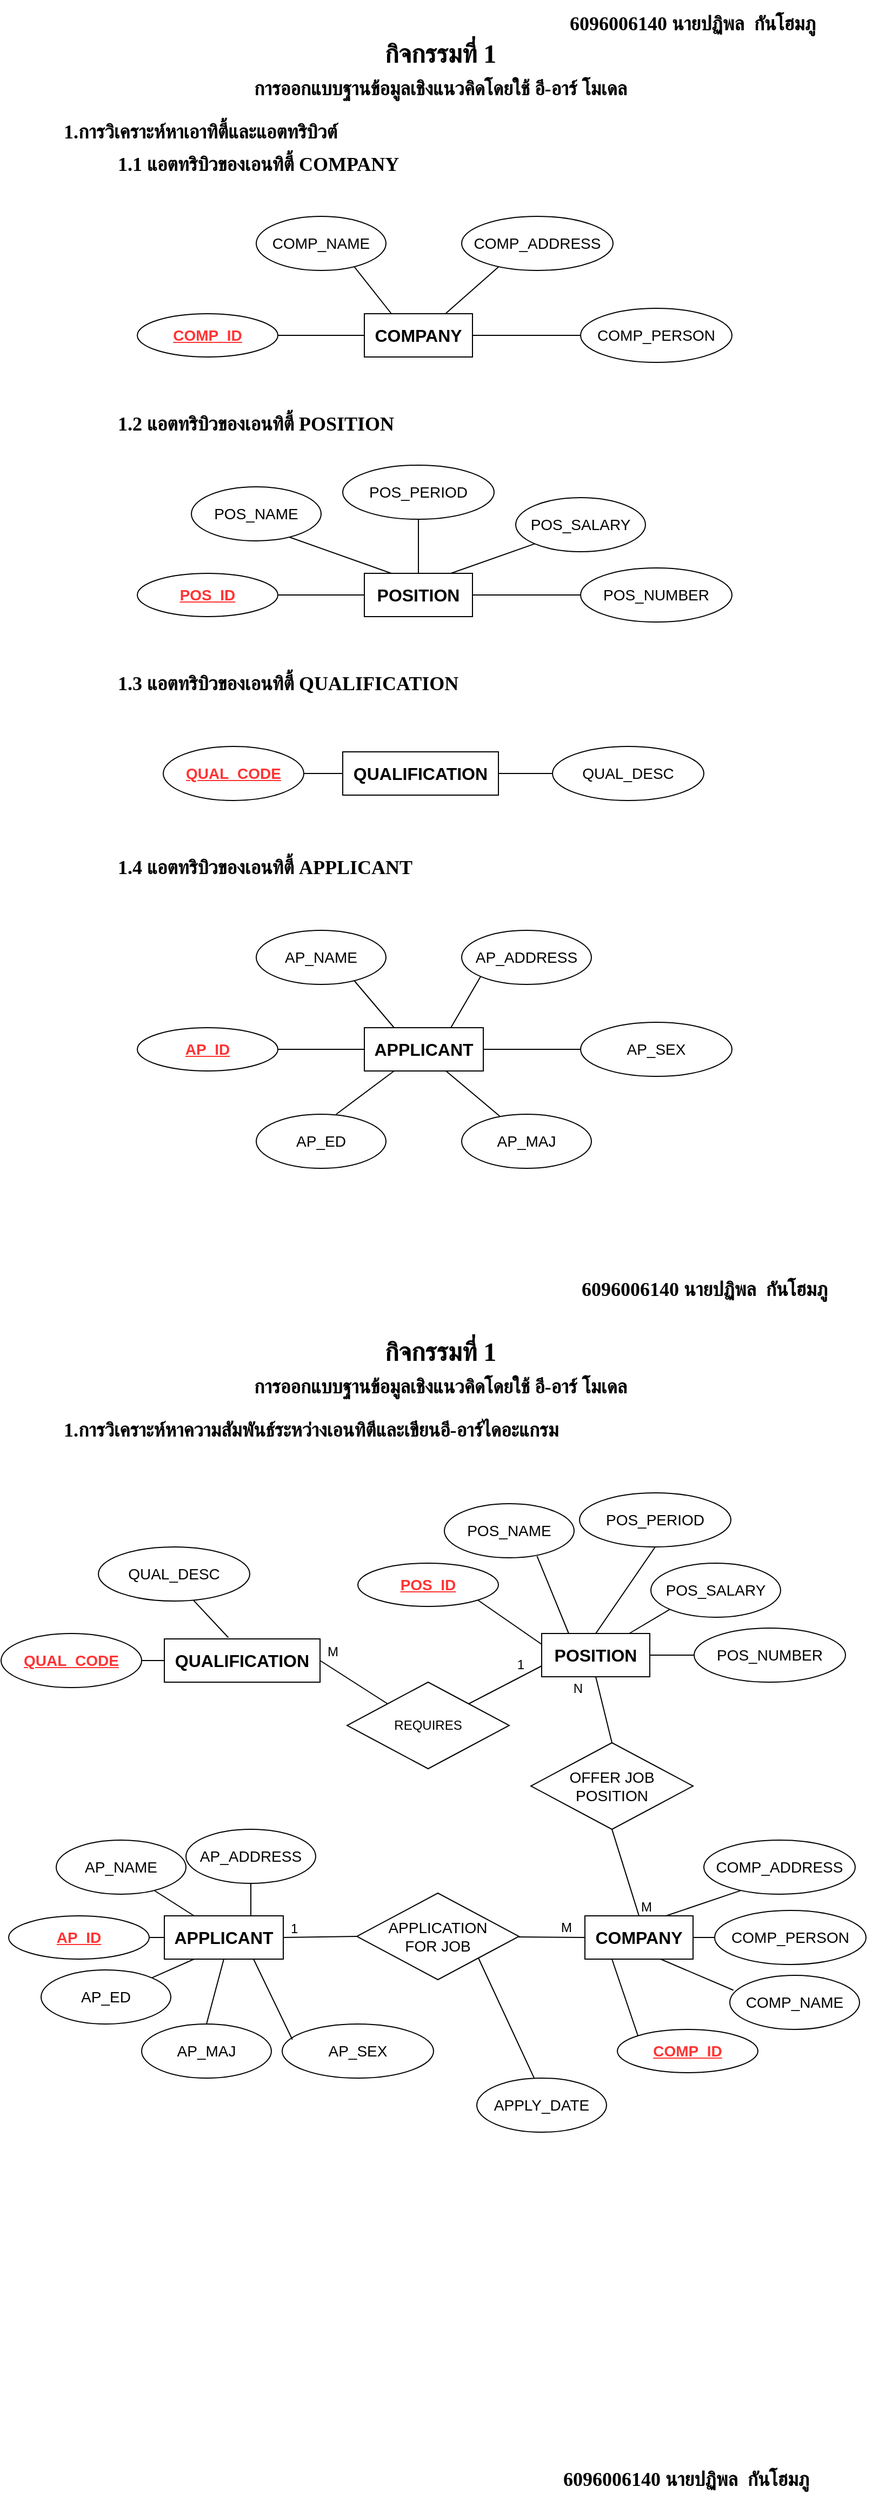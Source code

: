 <mxfile version="24.4.13" type="github" pages="3">
  <diagram id="R2lEEEUBdFMjLlhIrx00" name="กิจกรรมที่1">
    <mxGraphModel dx="1134" dy="703" grid="1" gridSize="10" guides="1" tooltips="1" connect="1" arrows="1" fold="1" page="1" pageScale="1" pageWidth="827" pageHeight="1169" math="0" shadow="0" extFonts="Permanent Marker^https://fonts.googleapis.com/css?family=Permanent+Marker">
      <root>
        <mxCell id="0" />
        <mxCell id="1" parent="0" />
        <mxCell id="6zUVTPtAAnP7IrVcOmZM-84" value="&lt;font data-font-src=&quot;https://fonts.googleapis.com/css?family=Sarabun&quot; face=&quot;Sarabun&quot;&gt;กิจกรรมที่ 1&lt;/font&gt;" style="text;strokeColor=none;fillColor=none;html=1;fontSize=24;fontStyle=1;verticalAlign=middle;align=center;" vertex="1" parent="1">
          <mxGeometry x="370" y="40" width="100" height="40" as="geometry" />
        </mxCell>
        <mxCell id="6zUVTPtAAnP7IrVcOmZM-85" value="&lt;font style=&quot;font-size: 18px;&quot; data-font-src=&quot;https://fonts.googleapis.com/css?family=Sarabun&quot; face=&quot;Sarabun&quot;&gt;การออกแบบฐานข้อมูลเชิงแนวคิดโดยใช้ อี-อาร์ โมเดล&lt;/font&gt;" style="text;strokeColor=none;fillColor=none;html=1;fontSize=24;fontStyle=1;verticalAlign=middle;align=center;" vertex="1" parent="1">
          <mxGeometry x="370" y="70" width="100" height="40" as="geometry" />
        </mxCell>
        <mxCell id="6zUVTPtAAnP7IrVcOmZM-86" value="&lt;font face=&quot;Sarabun&quot;&gt;&lt;span style=&quot;font-size: 18px;&quot;&gt;1.การวิเคราะห์หาเอาทิตี้และแอตทริบิวต์&lt;/span&gt;&lt;/font&gt;" style="text;strokeColor=none;fillColor=none;html=1;fontSize=24;fontStyle=1;verticalAlign=middle;align=left;" vertex="1" parent="1">
          <mxGeometry x="70" y="110" width="420" height="40" as="geometry" />
        </mxCell>
        <mxCell id="6zUVTPtAAnP7IrVcOmZM-88" value="&lt;font face=&quot;Sarabun&quot;&gt;&lt;span style=&quot;font-size: 18px;&quot;&gt;1.1 แอตทริบิวของเอนทิตี้ COMPANY&lt;/span&gt;&lt;/font&gt;" style="text;strokeColor=none;fillColor=none;html=1;fontSize=24;fontStyle=1;verticalAlign=middle;align=left;" vertex="1" parent="1">
          <mxGeometry x="120" y="140" width="420" height="40" as="geometry" />
        </mxCell>
        <mxCell id="6zUVTPtAAnP7IrVcOmZM-89" value="&lt;b&gt;&lt;font style=&quot;font-size: 16px;&quot;&gt;COMPANY&lt;/font&gt;&lt;/b&gt;" style="whiteSpace=wrap;html=1;align=center;" vertex="1" parent="1">
          <mxGeometry x="350" y="300" width="100" height="40" as="geometry" />
        </mxCell>
        <mxCell id="6zUVTPtAAnP7IrVcOmZM-92" value="&lt;font style=&quot;font-size: 14px;&quot;&gt;COMP_ID&lt;/font&gt;" style="ellipse;whiteSpace=wrap;html=1;align=center;fontStyle=5;fontColor=#FF3333;" vertex="1" parent="1">
          <mxGeometry x="140" y="300" width="130" height="40" as="geometry" />
        </mxCell>
        <mxCell id="6zUVTPtAAnP7IrVcOmZM-93" value="&lt;font style=&quot;font-size: 14px;&quot;&gt;COMP_NAME&lt;/font&gt;" style="ellipse;whiteSpace=wrap;html=1;align=center;" vertex="1" parent="1">
          <mxGeometry x="250" y="210" width="120" height="50" as="geometry" />
        </mxCell>
        <mxCell id="6zUVTPtAAnP7IrVcOmZM-94" value="&lt;font style=&quot;font-size: 14px;&quot;&gt;COMP_ADDRESS&lt;/font&gt;" style="ellipse;whiteSpace=wrap;html=1;align=center;" vertex="1" parent="1">
          <mxGeometry x="440" y="210" width="140" height="50" as="geometry" />
        </mxCell>
        <mxCell id="6zUVTPtAAnP7IrVcOmZM-95" value="&lt;font style=&quot;font-size: 14px;&quot;&gt;COMP_PERSON&lt;/font&gt;" style="ellipse;whiteSpace=wrap;html=1;align=center;" vertex="1" parent="1">
          <mxGeometry x="550" y="295" width="140" height="50" as="geometry" />
        </mxCell>
        <mxCell id="6zUVTPtAAnP7IrVcOmZM-96" value="" style="endArrow=none;html=1;rounded=0;exitX=0;exitY=0.5;exitDx=0;exitDy=0;entryX=1;entryY=0.5;entryDx=0;entryDy=0;" edge="1" parent="1" source="6zUVTPtAAnP7IrVcOmZM-89" target="6zUVTPtAAnP7IrVcOmZM-92">
          <mxGeometry relative="1" as="geometry">
            <mxPoint x="380" y="330" as="sourcePoint" />
            <mxPoint x="540" y="330" as="targetPoint" />
          </mxGeometry>
        </mxCell>
        <mxCell id="6zUVTPtAAnP7IrVcOmZM-97" value="" style="endArrow=none;html=1;rounded=0;exitX=1;exitY=0.5;exitDx=0;exitDy=0;entryX=0;entryY=0.5;entryDx=0;entryDy=0;" edge="1" parent="1" source="6zUVTPtAAnP7IrVcOmZM-89" target="6zUVTPtAAnP7IrVcOmZM-95">
          <mxGeometry relative="1" as="geometry">
            <mxPoint x="360" y="330" as="sourcePoint" />
            <mxPoint x="280" y="330" as="targetPoint" />
          </mxGeometry>
        </mxCell>
        <mxCell id="6zUVTPtAAnP7IrVcOmZM-98" value="" style="endArrow=none;html=1;rounded=0;entryX=0.25;entryY=0;entryDx=0;entryDy=0;exitX=0.755;exitY=0.93;exitDx=0;exitDy=0;exitPerimeter=0;" edge="1" parent="1" source="6zUVTPtAAnP7IrVcOmZM-93" target="6zUVTPtAAnP7IrVcOmZM-89">
          <mxGeometry relative="1" as="geometry">
            <mxPoint x="340" y="320" as="sourcePoint" />
            <mxPoint x="500" y="320" as="targetPoint" />
          </mxGeometry>
        </mxCell>
        <mxCell id="6zUVTPtAAnP7IrVcOmZM-99" value="" style="endArrow=none;html=1;rounded=0;entryX=0.75;entryY=0;entryDx=0;entryDy=0;exitX=0.245;exitY=0.931;exitDx=0;exitDy=0;exitPerimeter=0;" edge="1" parent="1" source="6zUVTPtAAnP7IrVcOmZM-94" target="6zUVTPtAAnP7IrVcOmZM-89">
          <mxGeometry relative="1" as="geometry">
            <mxPoint x="351" y="267" as="sourcePoint" />
            <mxPoint x="385" y="310" as="targetPoint" />
          </mxGeometry>
        </mxCell>
        <mxCell id="6zUVTPtAAnP7IrVcOmZM-100" value="&lt;font face=&quot;Sarabun&quot;&gt;&lt;span style=&quot;font-size: 18px;&quot;&gt;1.2 แอตทริบิวของเอนทิตี้ POSITION&lt;/span&gt;&lt;/font&gt;" style="text;strokeColor=none;fillColor=none;html=1;fontSize=24;fontStyle=1;verticalAlign=middle;align=left;" vertex="1" parent="1">
          <mxGeometry x="120" y="380" width="420" height="40" as="geometry" />
        </mxCell>
        <mxCell id="6zUVTPtAAnP7IrVcOmZM-101" value="&lt;b&gt;&lt;font style=&quot;font-size: 16px;&quot;&gt;POSITION&lt;/font&gt;&lt;/b&gt;" style="whiteSpace=wrap;html=1;align=center;" vertex="1" parent="1">
          <mxGeometry x="350" y="540" width="100" height="40" as="geometry" />
        </mxCell>
        <mxCell id="6zUVTPtAAnP7IrVcOmZM-102" value="&lt;font style=&quot;font-size: 14px;&quot;&gt;POS_ID&lt;/font&gt;" style="ellipse;whiteSpace=wrap;html=1;align=center;fontStyle=5;fontColor=#FF3333;" vertex="1" parent="1">
          <mxGeometry x="140" y="540" width="130" height="40" as="geometry" />
        </mxCell>
        <mxCell id="6zUVTPtAAnP7IrVcOmZM-103" value="&lt;font style=&quot;font-size: 14px;&quot;&gt;POS_NAME&lt;/font&gt;" style="ellipse;whiteSpace=wrap;html=1;align=center;" vertex="1" parent="1">
          <mxGeometry x="190" y="460" width="120" height="50" as="geometry" />
        </mxCell>
        <mxCell id="6zUVTPtAAnP7IrVcOmZM-104" value="&lt;font style=&quot;font-size: 14px;&quot;&gt;POS_PERIOD&lt;/font&gt;" style="ellipse;whiteSpace=wrap;html=1;align=center;" vertex="1" parent="1">
          <mxGeometry x="330" y="440" width="140" height="50" as="geometry" />
        </mxCell>
        <mxCell id="6zUVTPtAAnP7IrVcOmZM-105" value="&lt;font style=&quot;font-size: 14px;&quot;&gt;POS_NUMBER&lt;/font&gt;" style="ellipse;whiteSpace=wrap;html=1;align=center;" vertex="1" parent="1">
          <mxGeometry x="550" y="535" width="140" height="50" as="geometry" />
        </mxCell>
        <mxCell id="6zUVTPtAAnP7IrVcOmZM-106" value="" style="endArrow=none;html=1;rounded=0;exitX=0;exitY=0.5;exitDx=0;exitDy=0;entryX=1;entryY=0.5;entryDx=0;entryDy=0;" edge="1" parent="1" source="6zUVTPtAAnP7IrVcOmZM-101" target="6zUVTPtAAnP7IrVcOmZM-102">
          <mxGeometry relative="1" as="geometry">
            <mxPoint x="380" y="570" as="sourcePoint" />
            <mxPoint x="540" y="570" as="targetPoint" />
          </mxGeometry>
        </mxCell>
        <mxCell id="6zUVTPtAAnP7IrVcOmZM-107" value="" style="endArrow=none;html=1;rounded=0;exitX=1;exitY=0.5;exitDx=0;exitDy=0;entryX=0;entryY=0.5;entryDx=0;entryDy=0;" edge="1" parent="1" source="6zUVTPtAAnP7IrVcOmZM-101" target="6zUVTPtAAnP7IrVcOmZM-105">
          <mxGeometry relative="1" as="geometry">
            <mxPoint x="360" y="570" as="sourcePoint" />
            <mxPoint x="280" y="570" as="targetPoint" />
          </mxGeometry>
        </mxCell>
        <mxCell id="6zUVTPtAAnP7IrVcOmZM-108" value="" style="endArrow=none;html=1;rounded=0;entryX=0.25;entryY=0;entryDx=0;entryDy=0;exitX=0.755;exitY=0.93;exitDx=0;exitDy=0;exitPerimeter=0;" edge="1" parent="1" source="6zUVTPtAAnP7IrVcOmZM-103" target="6zUVTPtAAnP7IrVcOmZM-101">
          <mxGeometry relative="1" as="geometry">
            <mxPoint x="340" y="560" as="sourcePoint" />
            <mxPoint x="500" y="560" as="targetPoint" />
          </mxGeometry>
        </mxCell>
        <mxCell id="6zUVTPtAAnP7IrVcOmZM-110" value="&lt;font style=&quot;font-size: 14px;&quot;&gt;POS_SALARY&lt;/font&gt;" style="ellipse;whiteSpace=wrap;html=1;align=center;" vertex="1" parent="1">
          <mxGeometry x="490" y="470" width="120" height="50" as="geometry" />
        </mxCell>
        <mxCell id="6zUVTPtAAnP7IrVcOmZM-111" value="" style="endArrow=none;html=1;rounded=0;exitX=0.5;exitY=0;exitDx=0;exitDy=0;entryX=0.5;entryY=1;entryDx=0;entryDy=0;" edge="1" parent="1" source="6zUVTPtAAnP7IrVcOmZM-101" target="6zUVTPtAAnP7IrVcOmZM-104">
          <mxGeometry relative="1" as="geometry">
            <mxPoint x="370" y="400" as="sourcePoint" />
            <mxPoint x="530" y="400" as="targetPoint" />
          </mxGeometry>
        </mxCell>
        <mxCell id="6zUVTPtAAnP7IrVcOmZM-112" value="" style="endArrow=none;html=1;rounded=0;entryX=0;entryY=1;entryDx=0;entryDy=0;" edge="1" parent="1" target="6zUVTPtAAnP7IrVcOmZM-110">
          <mxGeometry relative="1" as="geometry">
            <mxPoint x="430" y="540" as="sourcePoint" />
            <mxPoint x="410" y="500" as="targetPoint" />
          </mxGeometry>
        </mxCell>
        <mxCell id="6zUVTPtAAnP7IrVcOmZM-113" value="&lt;font face=&quot;Sarabun&quot;&gt;&lt;span style=&quot;font-size: 18px;&quot;&gt;1.3 แอตทริบิวของเอนทิตี้ QUALIFICATION&lt;/span&gt;&lt;/font&gt;" style="text;strokeColor=none;fillColor=none;html=1;fontSize=24;fontStyle=1;verticalAlign=middle;align=left;" vertex="1" parent="1">
          <mxGeometry x="120" y="620" width="420" height="40" as="geometry" />
        </mxCell>
        <mxCell id="6zUVTPtAAnP7IrVcOmZM-114" value="&lt;b&gt;&lt;font style=&quot;font-size: 16px;&quot;&gt;QUALIFICATION&lt;/font&gt;&lt;/b&gt;" style="whiteSpace=wrap;html=1;align=center;" vertex="1" parent="1">
          <mxGeometry x="330" y="705" width="144" height="40" as="geometry" />
        </mxCell>
        <mxCell id="6zUVTPtAAnP7IrVcOmZM-115" value="&lt;font style=&quot;font-size: 14px;&quot;&gt;QUAL_CODE&lt;/font&gt;" style="ellipse;whiteSpace=wrap;html=1;align=center;fontStyle=5;fontColor=#FF3333;" vertex="1" parent="1">
          <mxGeometry x="164" y="700" width="130" height="50" as="geometry" />
        </mxCell>
        <mxCell id="6zUVTPtAAnP7IrVcOmZM-118" value="&lt;font style=&quot;font-size: 14px;&quot;&gt;QUAL_DESC&lt;/font&gt;" style="ellipse;whiteSpace=wrap;html=1;align=center;" vertex="1" parent="1">
          <mxGeometry x="524" y="700" width="140" height="50" as="geometry" />
        </mxCell>
        <mxCell id="6zUVTPtAAnP7IrVcOmZM-119" value="" style="endArrow=none;html=1;rounded=0;exitX=0;exitY=0.5;exitDx=0;exitDy=0;entryX=1;entryY=0.5;entryDx=0;entryDy=0;" edge="1" parent="1" source="6zUVTPtAAnP7IrVcOmZM-114" target="6zUVTPtAAnP7IrVcOmZM-115">
          <mxGeometry relative="1" as="geometry">
            <mxPoint x="384" y="735" as="sourcePoint" />
            <mxPoint x="544" y="735" as="targetPoint" />
          </mxGeometry>
        </mxCell>
        <mxCell id="6zUVTPtAAnP7IrVcOmZM-120" value="" style="endArrow=none;html=1;rounded=0;exitX=1;exitY=0.5;exitDx=0;exitDy=0;entryX=0;entryY=0.5;entryDx=0;entryDy=0;" edge="1" parent="1" source="6zUVTPtAAnP7IrVcOmZM-114" target="6zUVTPtAAnP7IrVcOmZM-118">
          <mxGeometry relative="1" as="geometry">
            <mxPoint x="364" y="735" as="sourcePoint" />
            <mxPoint x="284" y="735" as="targetPoint" />
          </mxGeometry>
        </mxCell>
        <mxCell id="6zUVTPtAAnP7IrVcOmZM-125" value="&lt;font face=&quot;Sarabun&quot;&gt;&lt;span style=&quot;font-size: 18px;&quot;&gt;1.4 แอตทริบิวของเอนทิตี้ APPLICANT&lt;/span&gt;&lt;/font&gt;" style="text;strokeColor=none;fillColor=none;html=1;fontSize=24;fontStyle=1;verticalAlign=middle;align=left;" vertex="1" parent="1">
          <mxGeometry x="120" y="790" width="420" height="40" as="geometry" />
        </mxCell>
        <mxCell id="6zUVTPtAAnP7IrVcOmZM-126" value="&lt;b&gt;&lt;font style=&quot;font-size: 16px;&quot;&gt;APPLICANT&lt;/font&gt;&lt;/b&gt;" style="whiteSpace=wrap;html=1;align=center;" vertex="1" parent="1">
          <mxGeometry x="165" y="1781" width="110" height="40" as="geometry" />
        </mxCell>
        <mxCell id="6zUVTPtAAnP7IrVcOmZM-127" value="&lt;font style=&quot;font-size: 14px;&quot;&gt;AP_ID&lt;/font&gt;" style="ellipse;whiteSpace=wrap;html=1;align=center;fontStyle=5;fontColor=#FF3333;" vertex="1" parent="1">
          <mxGeometry x="21" y="1781" width="130" height="40" as="geometry" />
        </mxCell>
        <mxCell id="6zUVTPtAAnP7IrVcOmZM-128" value="&lt;font style=&quot;font-size: 14px;&quot;&gt;AP_NAME&lt;/font&gt;" style="ellipse;whiteSpace=wrap;html=1;align=center;" vertex="1" parent="1">
          <mxGeometry x="65" y="1711" width="120" height="50" as="geometry" />
        </mxCell>
        <mxCell id="6zUVTPtAAnP7IrVcOmZM-130" value="&lt;font style=&quot;font-size: 14px;&quot;&gt;AP_SEX&lt;/font&gt;" style="ellipse;whiteSpace=wrap;html=1;align=center;" vertex="1" parent="1">
          <mxGeometry x="274" y="1881" width="140" height="50" as="geometry" />
        </mxCell>
        <mxCell id="6zUVTPtAAnP7IrVcOmZM-131" value="" style="endArrow=none;html=1;rounded=0;exitX=0;exitY=0.5;exitDx=0;exitDy=0;entryX=1;entryY=0.5;entryDx=0;entryDy=0;" edge="1" parent="1" source="6zUVTPtAAnP7IrVcOmZM-126" target="6zUVTPtAAnP7IrVcOmZM-127">
          <mxGeometry relative="1" as="geometry">
            <mxPoint x="195" y="1811" as="sourcePoint" />
            <mxPoint x="355" y="1811" as="targetPoint" />
          </mxGeometry>
        </mxCell>
        <mxCell id="6zUVTPtAAnP7IrVcOmZM-132" value="" style="endArrow=none;html=1;rounded=0;exitX=0.75;exitY=1;exitDx=0;exitDy=0;entryX=0.067;entryY=0.287;entryDx=0;entryDy=0;entryPerimeter=0;" edge="1" parent="1" source="6zUVTPtAAnP7IrVcOmZM-126" target="6zUVTPtAAnP7IrVcOmZM-130">
          <mxGeometry relative="1" as="geometry">
            <mxPoint x="175" y="1811" as="sourcePoint" />
            <mxPoint x="95" y="1811" as="targetPoint" />
          </mxGeometry>
        </mxCell>
        <mxCell id="6zUVTPtAAnP7IrVcOmZM-133" value="" style="endArrow=none;html=1;rounded=0;entryX=0.25;entryY=0;entryDx=0;entryDy=0;exitX=0.755;exitY=0.93;exitDx=0;exitDy=0;exitPerimeter=0;" edge="1" parent="1" source="6zUVTPtAAnP7IrVcOmZM-128" target="6zUVTPtAAnP7IrVcOmZM-126">
          <mxGeometry relative="1" as="geometry">
            <mxPoint x="155" y="1801" as="sourcePoint" />
            <mxPoint x="315" y="1801" as="targetPoint" />
          </mxGeometry>
        </mxCell>
        <mxCell id="6zUVTPtAAnP7IrVcOmZM-134" value="&lt;font style=&quot;font-size: 14px;&quot;&gt;AP_ADDRESS&lt;/font&gt;" style="ellipse;whiteSpace=wrap;html=1;align=center;" vertex="1" parent="1">
          <mxGeometry x="185" y="1701" width="120" height="50" as="geometry" />
        </mxCell>
        <mxCell id="6zUVTPtAAnP7IrVcOmZM-136" value="" style="endArrow=none;html=1;rounded=0;entryX=0.5;entryY=1;entryDx=0;entryDy=0;" edge="1" parent="1" target="6zUVTPtAAnP7IrVcOmZM-134">
          <mxGeometry relative="1" as="geometry">
            <mxPoint x="245" y="1781" as="sourcePoint" />
            <mxPoint x="225" y="1741" as="targetPoint" />
          </mxGeometry>
        </mxCell>
        <mxCell id="6zUVTPtAAnP7IrVcOmZM-137" value="&lt;font style=&quot;font-size: 14px;&quot;&gt;AP_ED&lt;/font&gt;" style="ellipse;whiteSpace=wrap;html=1;align=center;" vertex="1" parent="1">
          <mxGeometry x="51" y="1831" width="120" height="50" as="geometry" />
        </mxCell>
        <mxCell id="6zUVTPtAAnP7IrVcOmZM-138" value="&lt;font style=&quot;font-size: 14px;&quot;&gt;AP_MAJ&lt;/font&gt;" style="ellipse;whiteSpace=wrap;html=1;align=center;" vertex="1" parent="1">
          <mxGeometry x="144" y="1881" width="120" height="50" as="geometry" />
        </mxCell>
        <mxCell id="6zUVTPtAAnP7IrVcOmZM-139" value="" style="endArrow=none;html=1;rounded=0;entryX=0.25;entryY=1;entryDx=0;entryDy=0;exitX=1;exitY=0;exitDx=0;exitDy=0;" edge="1" parent="1" source="6zUVTPtAAnP7IrVcOmZM-137" target="6zUVTPtAAnP7IrVcOmZM-126">
          <mxGeometry relative="1" as="geometry">
            <mxPoint x="139" y="1861" as="sourcePoint" />
            <mxPoint x="345" y="1621" as="targetPoint" />
          </mxGeometry>
        </mxCell>
        <mxCell id="6zUVTPtAAnP7IrVcOmZM-140" value="" style="endArrow=none;html=1;rounded=0;entryX=0.5;entryY=1;entryDx=0;entryDy=0;exitX=0.5;exitY=0;exitDx=0;exitDy=0;" edge="1" parent="1" source="6zUVTPtAAnP7IrVcOmZM-138" target="6zUVTPtAAnP7IrVcOmZM-126">
          <mxGeometry relative="1" as="geometry">
            <mxPoint x="149" y="1871" as="sourcePoint" />
            <mxPoint x="203" y="1831" as="targetPoint" />
          </mxGeometry>
        </mxCell>
        <mxCell id="6zUVTPtAAnP7IrVcOmZM-222" value="&lt;font data-font-src=&quot;https://fonts.googleapis.com/css?family=Sarabun&quot; face=&quot;Sarabun&quot;&gt;กิจกรรมที่ 1&lt;/font&gt;" style="text;strokeColor=none;fillColor=none;html=1;fontSize=24;fontStyle=1;verticalAlign=middle;align=center;" vertex="1" parent="1">
          <mxGeometry x="370" y="1240" width="100" height="40" as="geometry" />
        </mxCell>
        <mxCell id="6zUVTPtAAnP7IrVcOmZM-223" value="&lt;font style=&quot;font-size: 18px;&quot; data-font-src=&quot;https://fonts.googleapis.com/css?family=Sarabun&quot; face=&quot;Sarabun&quot;&gt;การออกแบบฐานข้อมูลเชิงแนวคิดโดยใช้ อี-อาร์ โมเดล&lt;/font&gt;" style="text;strokeColor=none;fillColor=none;html=1;fontSize=24;fontStyle=1;verticalAlign=middle;align=center;" vertex="1" parent="1">
          <mxGeometry x="370" y="1270" width="100" height="40" as="geometry" />
        </mxCell>
        <mxCell id="6zUVTPtAAnP7IrVcOmZM-224" value="&lt;font face=&quot;Sarabun&quot;&gt;&lt;span style=&quot;font-size: 18px;&quot;&gt;1.การวิเคราะห์หาความสัมพันธ์ระหว่างเอนทิตีและเขียนอี-อาร์ไดอะแกรม&lt;/span&gt;&lt;/font&gt;" style="text;strokeColor=none;fillColor=none;html=1;fontSize=24;fontStyle=1;verticalAlign=middle;align=left;" vertex="1" parent="1">
          <mxGeometry x="70" y="1310" width="560" height="40" as="geometry" />
        </mxCell>
        <mxCell id="6zUVTPtAAnP7IrVcOmZM-236" value="&lt;b&gt;&lt;font style=&quot;font-size: 16px;&quot;&gt;COMPANY&lt;/font&gt;&lt;/b&gt;" style="whiteSpace=wrap;html=1;align=center;" vertex="1" parent="1">
          <mxGeometry x="554" y="1781" width="100" height="40" as="geometry" />
        </mxCell>
        <mxCell id="6zUVTPtAAnP7IrVcOmZM-237" value="&lt;font style=&quot;font-size: 14px;&quot;&gt;COMP_ID&lt;/font&gt;" style="ellipse;whiteSpace=wrap;html=1;align=center;fontStyle=5;fontColor=#FF3333;" vertex="1" parent="1">
          <mxGeometry x="584" y="1886" width="130" height="40" as="geometry" />
        </mxCell>
        <mxCell id="6zUVTPtAAnP7IrVcOmZM-238" value="&lt;font style=&quot;font-size: 14px;&quot;&gt;COMP_NAME&lt;/font&gt;" style="ellipse;whiteSpace=wrap;html=1;align=center;" vertex="1" parent="1">
          <mxGeometry x="688" y="1836" width="120" height="50" as="geometry" />
        </mxCell>
        <mxCell id="6zUVTPtAAnP7IrVcOmZM-239" value="&lt;font style=&quot;font-size: 14px;&quot;&gt;COMP_ADDRESS&lt;/font&gt;" style="ellipse;whiteSpace=wrap;html=1;align=center;" vertex="1" parent="1">
          <mxGeometry x="664" y="1711" width="140" height="50" as="geometry" />
        </mxCell>
        <mxCell id="6zUVTPtAAnP7IrVcOmZM-240" value="&lt;font style=&quot;font-size: 14px;&quot;&gt;COMP_PERSON&lt;/font&gt;" style="ellipse;whiteSpace=wrap;html=1;align=center;" vertex="1" parent="1">
          <mxGeometry x="674" y="1776" width="140" height="50" as="geometry" />
        </mxCell>
        <mxCell id="6zUVTPtAAnP7IrVcOmZM-241" value="" style="endArrow=none;html=1;rounded=0;exitX=0.25;exitY=1;exitDx=0;exitDy=0;entryX=0;entryY=0;entryDx=0;entryDy=0;" edge="1" parent="1" source="6zUVTPtAAnP7IrVcOmZM-236" target="6zUVTPtAAnP7IrVcOmZM-237">
          <mxGeometry relative="1" as="geometry">
            <mxPoint x="584" y="1811" as="sourcePoint" />
            <mxPoint x="744" y="1811" as="targetPoint" />
          </mxGeometry>
        </mxCell>
        <mxCell id="6zUVTPtAAnP7IrVcOmZM-242" value="" style="endArrow=none;html=1;rounded=0;exitX=1;exitY=0.5;exitDx=0;exitDy=0;entryX=0;entryY=0.5;entryDx=0;entryDy=0;" edge="1" parent="1" source="6zUVTPtAAnP7IrVcOmZM-236" target="6zUVTPtAAnP7IrVcOmZM-240">
          <mxGeometry relative="1" as="geometry">
            <mxPoint x="564" y="1811" as="sourcePoint" />
            <mxPoint x="484" y="1811" as="targetPoint" />
          </mxGeometry>
        </mxCell>
        <mxCell id="6zUVTPtAAnP7IrVcOmZM-243" value="" style="endArrow=none;html=1;rounded=0;exitX=0.028;exitY=0.275;exitDx=0;exitDy=0;exitPerimeter=0;" edge="1" parent="1" source="6zUVTPtAAnP7IrVcOmZM-238">
          <mxGeometry relative="1" as="geometry">
            <mxPoint x="544" y="1801" as="sourcePoint" />
            <mxPoint x="624" y="1821" as="targetPoint" />
          </mxGeometry>
        </mxCell>
        <mxCell id="6zUVTPtAAnP7IrVcOmZM-244" value="" style="endArrow=none;html=1;rounded=0;entryX=0.75;entryY=0;entryDx=0;entryDy=0;exitX=0.245;exitY=0.931;exitDx=0;exitDy=0;exitPerimeter=0;" edge="1" parent="1" source="6zUVTPtAAnP7IrVcOmZM-239" target="6zUVTPtAAnP7IrVcOmZM-236">
          <mxGeometry relative="1" as="geometry">
            <mxPoint x="555" y="1748" as="sourcePoint" />
            <mxPoint x="589" y="1791" as="targetPoint" />
          </mxGeometry>
        </mxCell>
        <mxCell id="6zUVTPtAAnP7IrVcOmZM-258" value="&lt;b&gt;&lt;font style=&quot;font-size: 16px;&quot;&gt;APPLICANT&lt;/font&gt;&lt;/b&gt;" style="whiteSpace=wrap;html=1;align=center;" vertex="1" parent="1">
          <mxGeometry x="350" y="960" width="110" height="40" as="geometry" />
        </mxCell>
        <mxCell id="6zUVTPtAAnP7IrVcOmZM-259" value="&lt;font style=&quot;font-size: 14px;&quot;&gt;AP_ID&lt;/font&gt;" style="ellipse;whiteSpace=wrap;html=1;align=center;fontStyle=5;fontColor=#FF3333;" vertex="1" parent="1">
          <mxGeometry x="140" y="960" width="130" height="40" as="geometry" />
        </mxCell>
        <mxCell id="6zUVTPtAAnP7IrVcOmZM-260" value="&lt;font style=&quot;font-size: 14px;&quot;&gt;AP_NAME&lt;/font&gt;" style="ellipse;whiteSpace=wrap;html=1;align=center;" vertex="1" parent="1">
          <mxGeometry x="250" y="870" width="120" height="50" as="geometry" />
        </mxCell>
        <mxCell id="6zUVTPtAAnP7IrVcOmZM-261" value="&lt;font style=&quot;font-size: 14px;&quot;&gt;AP_SEX&lt;/font&gt;" style="ellipse;whiteSpace=wrap;html=1;align=center;" vertex="1" parent="1">
          <mxGeometry x="550" y="955" width="140" height="50" as="geometry" />
        </mxCell>
        <mxCell id="6zUVTPtAAnP7IrVcOmZM-262" value="" style="endArrow=none;html=1;rounded=0;exitX=0;exitY=0.5;exitDx=0;exitDy=0;entryX=1;entryY=0.5;entryDx=0;entryDy=0;" edge="1" parent="1" source="6zUVTPtAAnP7IrVcOmZM-258" target="6zUVTPtAAnP7IrVcOmZM-259">
          <mxGeometry relative="1" as="geometry">
            <mxPoint x="380" y="990" as="sourcePoint" />
            <mxPoint x="540" y="990" as="targetPoint" />
          </mxGeometry>
        </mxCell>
        <mxCell id="6zUVTPtAAnP7IrVcOmZM-263" value="" style="endArrow=none;html=1;rounded=0;exitX=1;exitY=0.5;exitDx=0;exitDy=0;entryX=0;entryY=0.5;entryDx=0;entryDy=0;" edge="1" parent="1" source="6zUVTPtAAnP7IrVcOmZM-258" target="6zUVTPtAAnP7IrVcOmZM-261">
          <mxGeometry relative="1" as="geometry">
            <mxPoint x="360" y="990" as="sourcePoint" />
            <mxPoint x="280" y="990" as="targetPoint" />
          </mxGeometry>
        </mxCell>
        <mxCell id="6zUVTPtAAnP7IrVcOmZM-264" value="" style="endArrow=none;html=1;rounded=0;entryX=0.25;entryY=0;entryDx=0;entryDy=0;exitX=0.755;exitY=0.93;exitDx=0;exitDy=0;exitPerimeter=0;" edge="1" parent="1" source="6zUVTPtAAnP7IrVcOmZM-260" target="6zUVTPtAAnP7IrVcOmZM-258">
          <mxGeometry relative="1" as="geometry">
            <mxPoint x="340" y="980" as="sourcePoint" />
            <mxPoint x="500" y="980" as="targetPoint" />
          </mxGeometry>
        </mxCell>
        <mxCell id="6zUVTPtAAnP7IrVcOmZM-265" value="&lt;font style=&quot;font-size: 14px;&quot;&gt;AP_ADDRESS&lt;/font&gt;" style="ellipse;whiteSpace=wrap;html=1;align=center;" vertex="1" parent="1">
          <mxGeometry x="440" y="870" width="120" height="50" as="geometry" />
        </mxCell>
        <mxCell id="6zUVTPtAAnP7IrVcOmZM-266" value="" style="endArrow=none;html=1;rounded=0;entryX=0;entryY=1;entryDx=0;entryDy=0;" edge="1" parent="1" target="6zUVTPtAAnP7IrVcOmZM-265">
          <mxGeometry relative="1" as="geometry">
            <mxPoint x="430" y="960" as="sourcePoint" />
            <mxPoint x="410" y="920" as="targetPoint" />
          </mxGeometry>
        </mxCell>
        <mxCell id="6zUVTPtAAnP7IrVcOmZM-267" value="&lt;font style=&quot;font-size: 14px;&quot;&gt;AP_ED&lt;/font&gt;" style="ellipse;whiteSpace=wrap;html=1;align=center;" vertex="1" parent="1">
          <mxGeometry x="250" y="1040" width="120" height="50" as="geometry" />
        </mxCell>
        <mxCell id="6zUVTPtAAnP7IrVcOmZM-268" value="&lt;font style=&quot;font-size: 14px;&quot;&gt;AP_MAJ&lt;/font&gt;" style="ellipse;whiteSpace=wrap;html=1;align=center;" vertex="1" parent="1">
          <mxGeometry x="440" y="1040" width="120" height="50" as="geometry" />
        </mxCell>
        <mxCell id="6zUVTPtAAnP7IrVcOmZM-269" value="" style="endArrow=none;html=1;rounded=0;entryX=0.25;entryY=1;entryDx=0;entryDy=0;" edge="1" parent="1" target="6zUVTPtAAnP7IrVcOmZM-258">
          <mxGeometry relative="1" as="geometry">
            <mxPoint x="324" y="1040" as="sourcePoint" />
            <mxPoint x="530" y="800" as="targetPoint" />
          </mxGeometry>
        </mxCell>
        <mxCell id="6zUVTPtAAnP7IrVcOmZM-270" value="" style="endArrow=none;html=1;rounded=0;entryX=0.686;entryY=0.999;entryDx=0;entryDy=0;entryPerimeter=0;exitX=0.293;exitY=0.034;exitDx=0;exitDy=0;exitPerimeter=0;" edge="1" parent="1" source="6zUVTPtAAnP7IrVcOmZM-268" target="6zUVTPtAAnP7IrVcOmZM-258">
          <mxGeometry relative="1" as="geometry">
            <mxPoint x="334" y="1050" as="sourcePoint" />
            <mxPoint x="388" y="1010" as="targetPoint" />
          </mxGeometry>
        </mxCell>
        <mxCell id="6zUVTPtAAnP7IrVcOmZM-271" value="&lt;b&gt;&lt;font style=&quot;font-size: 16px;&quot;&gt;POSITION&lt;/font&gt;&lt;/b&gt;" style="whiteSpace=wrap;html=1;align=center;" vertex="1" parent="1">
          <mxGeometry x="514" y="1520" width="100" height="40" as="geometry" />
        </mxCell>
        <mxCell id="6zUVTPtAAnP7IrVcOmZM-272" value="&lt;font style=&quot;font-size: 14px;&quot;&gt;POS_ID&lt;/font&gt;" style="ellipse;whiteSpace=wrap;html=1;align=center;fontStyle=5;fontColor=#FF3333;" vertex="1" parent="1">
          <mxGeometry x="344" y="1455" width="130" height="40" as="geometry" />
        </mxCell>
        <mxCell id="6zUVTPtAAnP7IrVcOmZM-273" value="&lt;font style=&quot;font-size: 14px;&quot;&gt;POS_NAME&lt;/font&gt;" style="ellipse;whiteSpace=wrap;html=1;align=center;" vertex="1" parent="1">
          <mxGeometry x="424" y="1400" width="120" height="50" as="geometry" />
        </mxCell>
        <mxCell id="6zUVTPtAAnP7IrVcOmZM-274" value="&lt;font style=&quot;font-size: 14px;&quot;&gt;POS_PERIOD&lt;/font&gt;" style="ellipse;whiteSpace=wrap;html=1;align=center;" vertex="1" parent="1">
          <mxGeometry x="549" y="1390" width="140" height="50" as="geometry" />
        </mxCell>
        <mxCell id="6zUVTPtAAnP7IrVcOmZM-275" value="&lt;font style=&quot;font-size: 14px;&quot;&gt;POS_NUMBER&lt;/font&gt;" style="ellipse;whiteSpace=wrap;html=1;align=center;" vertex="1" parent="1">
          <mxGeometry x="655" y="1515" width="140" height="50" as="geometry" />
        </mxCell>
        <mxCell id="6zUVTPtAAnP7IrVcOmZM-276" value="" style="endArrow=none;html=1;rounded=0;exitX=0;exitY=0.25;exitDx=0;exitDy=0;entryX=1;entryY=1;entryDx=0;entryDy=0;" edge="1" parent="1" source="6zUVTPtAAnP7IrVcOmZM-271" target="6zUVTPtAAnP7IrVcOmZM-272">
          <mxGeometry relative="1" as="geometry">
            <mxPoint x="545" y="1550" as="sourcePoint" />
            <mxPoint x="705" y="1550" as="targetPoint" />
          </mxGeometry>
        </mxCell>
        <mxCell id="6zUVTPtAAnP7IrVcOmZM-277" value="" style="endArrow=none;html=1;rounded=0;exitX=1;exitY=0.5;exitDx=0;exitDy=0;entryX=0;entryY=0.5;entryDx=0;entryDy=0;" edge="1" parent="1" source="6zUVTPtAAnP7IrVcOmZM-271" target="6zUVTPtAAnP7IrVcOmZM-275">
          <mxGeometry relative="1" as="geometry">
            <mxPoint x="525" y="1550" as="sourcePoint" />
            <mxPoint x="445" y="1550" as="targetPoint" />
          </mxGeometry>
        </mxCell>
        <mxCell id="6zUVTPtAAnP7IrVcOmZM-278" value="" style="endArrow=none;html=1;rounded=0;entryX=0.25;entryY=0;entryDx=0;entryDy=0;exitX=0.714;exitY=0.968;exitDx=0;exitDy=0;exitPerimeter=0;" edge="1" parent="1" source="6zUVTPtAAnP7IrVcOmZM-273" target="6zUVTPtAAnP7IrVcOmZM-271">
          <mxGeometry relative="1" as="geometry">
            <mxPoint x="505" y="1540" as="sourcePoint" />
            <mxPoint x="665" y="1540" as="targetPoint" />
          </mxGeometry>
        </mxCell>
        <mxCell id="6zUVTPtAAnP7IrVcOmZM-279" value="&lt;font style=&quot;font-size: 14px;&quot;&gt;POS_SALARY&lt;/font&gt;" style="ellipse;whiteSpace=wrap;html=1;align=center;" vertex="1" parent="1">
          <mxGeometry x="615" y="1455" width="120" height="50" as="geometry" />
        </mxCell>
        <mxCell id="6zUVTPtAAnP7IrVcOmZM-280" value="" style="endArrow=none;html=1;rounded=0;exitX=0.5;exitY=0;exitDx=0;exitDy=0;entryX=0.5;entryY=1;entryDx=0;entryDy=0;" edge="1" parent="1" source="6zUVTPtAAnP7IrVcOmZM-271" target="6zUVTPtAAnP7IrVcOmZM-274">
          <mxGeometry relative="1" as="geometry">
            <mxPoint x="535" y="1380" as="sourcePoint" />
            <mxPoint x="695" y="1380" as="targetPoint" />
          </mxGeometry>
        </mxCell>
        <mxCell id="6zUVTPtAAnP7IrVcOmZM-281" value="" style="endArrow=none;html=1;rounded=0;entryX=0;entryY=1;entryDx=0;entryDy=0;" edge="1" parent="1" target="6zUVTPtAAnP7IrVcOmZM-279">
          <mxGeometry relative="1" as="geometry">
            <mxPoint x="595" y="1520" as="sourcePoint" />
            <mxPoint x="575" y="1480" as="targetPoint" />
          </mxGeometry>
        </mxCell>
        <mxCell id="6zUVTPtAAnP7IrVcOmZM-282" value="&lt;font style=&quot;font-size: 14px;&quot;&gt;APPLICATION&lt;/font&gt;&lt;div&gt;&lt;font style=&quot;font-size: 14px;&quot;&gt;FOR JOB&lt;/font&gt;&lt;/div&gt;" style="shape=rhombus;perimeter=rhombusPerimeter;whiteSpace=wrap;html=1;align=center;" vertex="1" parent="1">
          <mxGeometry x="343" y="1760" width="150" height="80" as="geometry" />
        </mxCell>
        <mxCell id="6zUVTPtAAnP7IrVcOmZM-283" value="&lt;font style=&quot;font-size: 14px;&quot;&gt;APPLY_DATE&lt;/font&gt;" style="ellipse;whiteSpace=wrap;html=1;align=center;" vertex="1" parent="1">
          <mxGeometry x="454" y="1931" width="120" height="50" as="geometry" />
        </mxCell>
        <mxCell id="6zUVTPtAAnP7IrVcOmZM-284" value="" style="endArrow=none;html=1;rounded=0;exitX=1;exitY=1;exitDx=0;exitDy=0;entryX=0.442;entryY=-0.001;entryDx=0;entryDy=0;entryPerimeter=0;" edge="1" parent="1" source="6zUVTPtAAnP7IrVcOmZM-282" target="6zUVTPtAAnP7IrVcOmZM-283">
          <mxGeometry relative="1" as="geometry">
            <mxPoint x="364" y="1741" as="sourcePoint" />
            <mxPoint x="504" y="1939" as="targetPoint" />
          </mxGeometry>
        </mxCell>
        <mxCell id="6zUVTPtAAnP7IrVcOmZM-286" value="" style="endArrow=none;html=1;rounded=0;exitX=1;exitY=0.5;exitDx=0;exitDy=0;entryX=0;entryY=0.5;entryDx=0;entryDy=0;" edge="1" parent="1" source="6zUVTPtAAnP7IrVcOmZM-126" target="6zUVTPtAAnP7IrVcOmZM-282">
          <mxGeometry relative="1" as="geometry">
            <mxPoint x="334" y="1761" as="sourcePoint" />
            <mxPoint x="524" y="1741" as="targetPoint" />
          </mxGeometry>
        </mxCell>
        <mxCell id="6zUVTPtAAnP7IrVcOmZM-287" value="1" style="resizable=0;html=1;whiteSpace=wrap;align=left;verticalAlign=bottom;" connectable="0" vertex="1" parent="6zUVTPtAAnP7IrVcOmZM-286">
          <mxGeometry x="-1" relative="1" as="geometry">
            <mxPoint x="5" as="offset" />
          </mxGeometry>
        </mxCell>
        <mxCell id="6zUVTPtAAnP7IrVcOmZM-289" value="" style="endArrow=none;html=1;rounded=0;entryX=0;entryY=0.5;entryDx=0;entryDy=0;" edge="1" parent="1" source="6zUVTPtAAnP7IrVcOmZM-282" target="6zUVTPtAAnP7IrVcOmZM-236">
          <mxGeometry relative="1" as="geometry">
            <mxPoint x="494" y="1801" as="sourcePoint" />
            <mxPoint x="464" y="1771" as="targetPoint" />
          </mxGeometry>
        </mxCell>
        <mxCell id="6zUVTPtAAnP7IrVcOmZM-290" value="M" style="resizable=0;html=1;whiteSpace=wrap;align=right;verticalAlign=bottom;" connectable="0" vertex="1" parent="6zUVTPtAAnP7IrVcOmZM-289">
          <mxGeometry x="1" relative="1" as="geometry">
            <mxPoint x="-10" as="offset" />
          </mxGeometry>
        </mxCell>
        <mxCell id="6zUVTPtAAnP7IrVcOmZM-291" value="&lt;span style=&quot;font-size: 14px;&quot;&gt;OFFER JOB&lt;br&gt;POSITION&lt;/span&gt;" style="shape=rhombus;perimeter=rhombusPerimeter;whiteSpace=wrap;html=1;align=center;" vertex="1" parent="1">
          <mxGeometry x="504" y="1621" width="150" height="80" as="geometry" />
        </mxCell>
        <mxCell id="6zUVTPtAAnP7IrVcOmZM-292" value="" style="endArrow=none;html=1;rounded=0;exitX=0.5;exitY=0;exitDx=0;exitDy=0;entryX=0.5;entryY=1;entryDx=0;entryDy=0;" edge="1" parent="1" source="6zUVTPtAAnP7IrVcOmZM-291" target="6zUVTPtAAnP7IrVcOmZM-271">
          <mxGeometry relative="1" as="geometry">
            <mxPoint x="578" y="1641" as="sourcePoint" />
            <mxPoint x="564" y="1581" as="targetPoint" />
          </mxGeometry>
        </mxCell>
        <mxCell id="6zUVTPtAAnP7IrVcOmZM-293" value="N" style="resizable=0;html=1;whiteSpace=wrap;align=right;verticalAlign=bottom;" connectable="0" vertex="1" parent="6zUVTPtAAnP7IrVcOmZM-292">
          <mxGeometry x="1" relative="1" as="geometry">
            <mxPoint x="-10" y="20" as="offset" />
          </mxGeometry>
        </mxCell>
        <mxCell id="6zUVTPtAAnP7IrVcOmZM-294" value="" style="endArrow=none;html=1;rounded=0;exitX=0.5;exitY=0;exitDx=0;exitDy=0;entryX=0.5;entryY=1;entryDx=0;entryDy=0;" edge="1" parent="1" source="6zUVTPtAAnP7IrVcOmZM-236" target="6zUVTPtAAnP7IrVcOmZM-291">
          <mxGeometry relative="1" as="geometry">
            <mxPoint x="554" y="1811" as="sourcePoint" />
            <mxPoint x="714" y="1811" as="targetPoint" />
          </mxGeometry>
        </mxCell>
        <mxCell id="6zUVTPtAAnP7IrVcOmZM-295" value="M" style="resizable=0;html=1;whiteSpace=wrap;align=left;verticalAlign=bottom;" connectable="0" vertex="1" parent="6zUVTPtAAnP7IrVcOmZM-294">
          <mxGeometry x="-1" relative="1" as="geometry" />
        </mxCell>
        <mxCell id="6zUVTPtAAnP7IrVcOmZM-297" value="&lt;b&gt;&lt;font style=&quot;font-size: 16px;&quot;&gt;QUALIFICATION&lt;/font&gt;&lt;/b&gt;" style="whiteSpace=wrap;html=1;align=center;" vertex="1" parent="1">
          <mxGeometry x="165" y="1525" width="144" height="40" as="geometry" />
        </mxCell>
        <mxCell id="6zUVTPtAAnP7IrVcOmZM-298" value="&lt;font style=&quot;font-size: 14px;&quot;&gt;QUAL_CODE&lt;/font&gt;" style="ellipse;whiteSpace=wrap;html=1;align=center;fontStyle=5;fontColor=#FF3333;" vertex="1" parent="1">
          <mxGeometry x="14" y="1520" width="130" height="50" as="geometry" />
        </mxCell>
        <mxCell id="6zUVTPtAAnP7IrVcOmZM-299" value="&lt;font style=&quot;font-size: 14px;&quot;&gt;QUAL_DESC&lt;/font&gt;" style="ellipse;whiteSpace=wrap;html=1;align=center;" vertex="1" parent="1">
          <mxGeometry x="104" y="1440" width="140" height="50" as="geometry" />
        </mxCell>
        <mxCell id="6zUVTPtAAnP7IrVcOmZM-300" value="" style="endArrow=none;html=1;rounded=0;exitX=0;exitY=0.5;exitDx=0;exitDy=0;entryX=1;entryY=0.5;entryDx=0;entryDy=0;" edge="1" parent="1" source="6zUVTPtAAnP7IrVcOmZM-297" target="6zUVTPtAAnP7IrVcOmZM-298">
          <mxGeometry relative="1" as="geometry">
            <mxPoint x="271" y="1550" as="sourcePoint" />
            <mxPoint x="431" y="1550" as="targetPoint" />
          </mxGeometry>
        </mxCell>
        <mxCell id="6zUVTPtAAnP7IrVcOmZM-301" value="" style="endArrow=none;html=1;rounded=0;exitX=0.411;exitY=-0.031;exitDx=0;exitDy=0;entryX=0.629;entryY=0.989;entryDx=0;entryDy=0;entryPerimeter=0;exitPerimeter=0;" edge="1" parent="1" source="6zUVTPtAAnP7IrVcOmZM-297" target="6zUVTPtAAnP7IrVcOmZM-299">
          <mxGeometry relative="1" as="geometry">
            <mxPoint x="251" y="1550" as="sourcePoint" />
            <mxPoint x="171" y="1550" as="targetPoint" />
          </mxGeometry>
        </mxCell>
        <mxCell id="6zUVTPtAAnP7IrVcOmZM-302" value="REQUIRES" style="shape=rhombus;perimeter=rhombusPerimeter;whiteSpace=wrap;html=1;align=center;" vertex="1" parent="1">
          <mxGeometry x="334" y="1565" width="150" height="80" as="geometry" />
        </mxCell>
        <mxCell id="6zUVTPtAAnP7IrVcOmZM-303" value="" style="endArrow=none;html=1;rounded=0;entryX=0;entryY=0.75;entryDx=0;entryDy=0;exitX=1;exitY=0;exitDx=0;exitDy=0;" edge="1" parent="1" source="6zUVTPtAAnP7IrVcOmZM-302" target="6zUVTPtAAnP7IrVcOmZM-271">
          <mxGeometry relative="1" as="geometry">
            <mxPoint x="324" y="1571" as="sourcePoint" />
            <mxPoint x="484" y="1571" as="targetPoint" />
          </mxGeometry>
        </mxCell>
        <mxCell id="6zUVTPtAAnP7IrVcOmZM-304" value="1" style="resizable=0;html=1;whiteSpace=wrap;align=right;verticalAlign=bottom;" connectable="0" vertex="1" parent="6zUVTPtAAnP7IrVcOmZM-303">
          <mxGeometry x="1" relative="1" as="geometry">
            <mxPoint x="-14" y="7" as="offset" />
          </mxGeometry>
        </mxCell>
        <mxCell id="6zUVTPtAAnP7IrVcOmZM-307" value="" style="endArrow=none;html=1;rounded=0;exitX=1;exitY=0.5;exitDx=0;exitDy=0;entryX=0;entryY=0;entryDx=0;entryDy=0;" edge="1" parent="1" source="6zUVTPtAAnP7IrVcOmZM-297" target="6zUVTPtAAnP7IrVcOmZM-302">
          <mxGeometry relative="1" as="geometry">
            <mxPoint x="394" y="1591" as="sourcePoint" />
            <mxPoint x="554" y="1591" as="targetPoint" />
          </mxGeometry>
        </mxCell>
        <mxCell id="6zUVTPtAAnP7IrVcOmZM-308" value="M" style="resizable=0;html=1;whiteSpace=wrap;align=left;verticalAlign=bottom;" connectable="0" vertex="1" parent="6zUVTPtAAnP7IrVcOmZM-307">
          <mxGeometry x="-1" relative="1" as="geometry">
            <mxPoint x="5" as="offset" />
          </mxGeometry>
        </mxCell>
        <mxCell id="BDHyjJk29pCOCts0q1Fw-1" value="&lt;font face=&quot;Sarabun&quot;&gt;&lt;span style=&quot;font-size: 18px;&quot;&gt;6096006140 นายปฏิพล&amp;nbsp; กันโฮมภู&amp;nbsp;&lt;/span&gt;&lt;/font&gt;" style="text;strokeColor=none;fillColor=none;html=1;fontSize=24;fontStyle=1;verticalAlign=middle;align=left;" vertex="1" parent="1">
          <mxGeometry x="538" y="10" width="276" height="40" as="geometry" />
        </mxCell>
        <mxCell id="BDHyjJk29pCOCts0q1Fw-2" value="&lt;font face=&quot;Sarabun&quot;&gt;&lt;span style=&quot;font-size: 18px;&quot;&gt;6096006140 นายปฏิพล&amp;nbsp; กันโฮมภู&amp;nbsp;&lt;/span&gt;&lt;/font&gt;" style="text;strokeColor=none;fillColor=none;html=1;fontSize=24;fontStyle=1;verticalAlign=middle;align=left;" vertex="1" parent="1">
          <mxGeometry x="532" y="2280" width="276" height="40" as="geometry" />
        </mxCell>
        <mxCell id="upkeBi0XpRuFEHDKYqZj-1" value="&lt;font face=&quot;Sarabun&quot;&gt;&lt;span style=&quot;font-size: 18px;&quot;&gt;6096006140 นายปฏิพล&amp;nbsp; กันโฮมภู&amp;nbsp;&lt;/span&gt;&lt;/font&gt;" style="text;strokeColor=none;fillColor=none;html=1;fontSize=24;fontStyle=1;verticalAlign=middle;align=left;" vertex="1" parent="1">
          <mxGeometry x="549" y="1180" width="276" height="40" as="geometry" />
        </mxCell>
      </root>
    </mxGraphModel>
  </diagram>
  <diagram id="Su93FPHdpRaYQxmF669g" name="กิจกรรมที่2">
    <mxGraphModel dx="993" dy="-1723" grid="1" gridSize="10" guides="1" tooltips="1" connect="1" arrows="1" fold="1" page="1" pageScale="1" pageWidth="827" pageHeight="1169" math="0" shadow="0">
      <root>
        <mxCell id="0" />
        <mxCell id="1" parent="0" />
        <mxCell id="wjCaIjrH-O7cFmGy-a96-1" value="&lt;font data-font-src=&quot;https://fonts.googleapis.com/css?family=Sarabun&quot; face=&quot;Sarabun&quot;&gt;กิจกรรมที่ 2&lt;/font&gt;" style="text;strokeColor=none;fillColor=none;html=1;fontSize=24;fontStyle=1;verticalAlign=middle;align=center;" vertex="1" parent="1">
          <mxGeometry x="355" y="2410" width="100" height="40" as="geometry" />
        </mxCell>
        <mxCell id="wjCaIjrH-O7cFmGy-a96-2" value="&lt;font face=&quot;Sarabun&quot;&gt;&lt;span style=&quot;font-size: 18px;&quot;&gt;แปลงอี-อาร์ ไดอะแกรมให้เป็นโครงสร้างตารางฐานข้อมูลแบบสัมพันธ์&amp;nbsp;&lt;/span&gt;&lt;/font&gt;" style="text;strokeColor=none;fillColor=none;html=1;fontSize=24;fontStyle=1;verticalAlign=middle;align=center;" vertex="1" parent="1">
          <mxGeometry x="355" y="2440" width="106" height="40" as="geometry" />
        </mxCell>
        <mxCell id="tNbpPDb9zXeoctOlqQx0-1" value="&lt;font face=&quot;Sarabun&quot;&gt;&lt;span style=&quot;font-size: 18px;&quot;&gt;2.1 แปลงเอนทิตีปกติให้เป็นรีเลชัน ได้ทั้งหมด 7 รีเลชัน&lt;/span&gt;&lt;/font&gt;" style="text;strokeColor=none;fillColor=none;html=1;fontSize=24;fontStyle=1;verticalAlign=middle;align=left;" vertex="1" parent="1">
          <mxGeometry x="60" y="2480" width="420" height="40" as="geometry" />
        </mxCell>
        <mxCell id="_KBKF0o-WLHVeGLn8k8_-1" value="&lt;font style=&quot;font-size: 16px;&quot; face=&quot;Sarabun&quot;&gt;APPLICATION&amp;nbsp;&lt;span style=&quot;font-weight: normal;&quot;&gt;(&amp;nbsp;&lt;/span&gt;&lt;u&gt;APP_ID&lt;/u&gt;&lt;span style=&quot;font-weight: normal;&quot;&gt;,&amp;nbsp;&lt;/span&gt;&lt;u style=&quot;&quot;&gt;POS_ID,&lt;/u&gt;&amp;nbsp;&lt;span style=&quot;font-weight: normal;&quot;&gt;APPLY_DATE&lt;/span&gt;&amp;nbsp;&lt;span style=&quot;font-weight: normal;&quot;&gt;)&lt;/span&gt;&lt;/font&gt;" style="text;strokeColor=none;fillColor=none;html=1;fontSize=24;fontStyle=1;verticalAlign=middle;align=left;" vertex="1" parent="1">
          <mxGeometry x="95" y="2680" width="445" height="40" as="geometry" />
        </mxCell>
        <mxCell id="DjGv66OLismwtjeNKeMc-2" value="&lt;font face=&quot;Sarabun&quot;&gt;&lt;span style=&quot;font-size: 16px;&quot;&gt;FK&lt;/span&gt;&lt;/font&gt;" style="text;strokeColor=none;fillColor=none;html=1;fontSize=24;fontStyle=1;verticalAlign=middle;align=left;" vertex="1" parent="1">
          <mxGeometry x="384" y="2660" width="30" height="40" as="geometry" />
        </mxCell>
        <mxCell id="EUibPbPNWEaMjWry6DLn-1" value="&lt;font style=&quot;font-size: 16px;&quot; face=&quot;Sarabun&quot;&gt;&lt;span style=&quot;&quot;&gt;APPLICANT&amp;nbsp;&lt;span style=&quot;font-weight: normal;&quot;&gt;(&amp;nbsp;&lt;/span&gt;&lt;u style=&quot;&quot;&gt;AP_ID&lt;span style=&quot;font-weight: normal;&quot;&gt;,&lt;/span&gt;&lt;/u&gt;&lt;span style=&quot;font-weight: normal;&quot;&gt;&amp;nbsp;AP_NAME, AP_ADDRESS, AP_SEX, AP_ED, AP_MAJ&amp;nbsp;&lt;/span&gt;&lt;span style=&quot;font-weight: normal;&quot;&gt;)&lt;/span&gt;&lt;/span&gt;&lt;/font&gt;" style="text;strokeColor=none;fillColor=none;html=1;fontSize=24;fontStyle=1;verticalAlign=middle;align=left;" vertex="1" parent="1">
          <mxGeometry x="95" y="2610" width="650" height="40" as="geometry" />
        </mxCell>
        <mxCell id="EUibPbPNWEaMjWry6DLn-2" value="&lt;font face=&quot;Sarabun&quot;&gt;&lt;span style=&quot;font-size: 16px;&quot;&gt;FK&lt;/span&gt;&lt;/font&gt;" style="text;strokeColor=none;fillColor=none;html=1;fontSize=24;fontStyle=1;verticalAlign=middle;align=left;" vertex="1" parent="1">
          <mxGeometry x="302.5" y="2660" width="30" height="40" as="geometry" />
        </mxCell>
        <mxCell id="-beyQAxOd148dgRZXGKX-1" value="&lt;font style=&quot;font-size: 16px;&quot; face=&quot;Sarabun&quot;&gt;&lt;span style=&quot;&quot;&gt;POSITION&amp;nbsp;&lt;span style=&quot;font-weight: normal;&quot;&gt;(&lt;/span&gt;&lt;u style=&quot;&quot;&gt;POS_ID&lt;/u&gt;&lt;span style=&quot;font-weight: normal;&quot;&gt;, POS_NAME, POS_PERIOD, POS_SALARY, &lt;/span&gt;&lt;span style=&quot;font-weight: normal;&quot;&gt;POS_NUMBER&lt;/span&gt;&lt;span style=&quot;font-weight: normal;&quot;&gt;, &lt;/span&gt;&lt;span style=&quot;font-weight: normal;&quot;&gt;)&lt;/span&gt;&lt;/span&gt;&lt;/font&gt;" style="text;strokeColor=none;fillColor=none;html=1;fontSize=24;fontStyle=1;verticalAlign=middle;align=left;" vertex="1" parent="1">
          <mxGeometry x="95" y="2546" width="700" height="40" as="geometry" />
        </mxCell>
        <mxCell id="62SCDj0T4CR0ssWmHsPS-1" value="&lt;font style=&quot;font-size: 16px;&quot; face=&quot;Sarabun&quot;&gt;&lt;span style=&quot;&quot;&gt;COMPANY &lt;span style=&quot;font-weight: normal;&quot;&gt;(&amp;nbsp;&lt;/span&gt;&lt;u style=&quot;&quot;&gt;COMP_ID&lt;/u&gt;&lt;span style=&quot;font-weight: normal;&quot;&gt;, COMP_NAME, COMP_ADDRESS, COMP_PERSON, &lt;/span&gt;&lt;span style=&quot;font-weight: normal;&quot;&gt;)&lt;/span&gt;&lt;/span&gt;&lt;/font&gt;" style="text;strokeColor=none;fillColor=none;html=1;fontSize=24;fontStyle=1;verticalAlign=middle;align=left;" vertex="1" parent="1">
          <mxGeometry x="95" y="2516" width="700" height="40" as="geometry" />
        </mxCell>
        <mxCell id="9gwMiGLtxziD_rlIsNMY-2" value="&lt;font style=&quot;font-size: 16px;&quot; face=&quot;Sarabun&quot;&gt;&lt;span style=&quot;&quot;&gt;QUALIFICATION&amp;nbsp;&lt;span style=&quot;font-weight: normal;&quot;&gt;( &lt;/span&gt;&lt;u&gt;QUAL_CODE&lt;/u&gt;&lt;u style=&quot;&quot;&gt;&lt;span style=&quot;font-weight: normal;&quot;&gt;,&lt;/span&gt;&lt;/u&gt;&lt;span style=&quot;font-weight: normal;&quot;&gt;&amp;nbsp;QUAL_DESC&amp;nbsp;&lt;/span&gt;&lt;span style=&quot;font-weight: normal;&quot;&gt;)&lt;/span&gt;&lt;/span&gt;&lt;/font&gt;" style="text;strokeColor=none;fillColor=none;html=1;fontSize=24;fontStyle=1;verticalAlign=middle;align=left;" vertex="1" parent="1">
          <mxGeometry x="95" y="2576" width="650" height="40" as="geometry" />
        </mxCell>
        <mxCell id="L7btRAbKRdGRTstrXSwn-3" value="&lt;font face=&quot;Sarabun&quot;&gt;&lt;span style=&quot;font-size: 16px;&quot;&gt;FK&lt;/span&gt;&lt;/font&gt;" style="text;strokeColor=none;fillColor=none;html=1;fontSize=24;fontStyle=1;verticalAlign=middle;align=left;" vertex="1" parent="1">
          <mxGeometry x="214" y="2703" width="30" height="40" as="geometry" />
        </mxCell>
        <mxCell id="RlUGGvP8T6vBaWEXHCi1-1" value="&lt;font face=&quot;Sarabun&quot;&gt;&lt;span style=&quot;font-size: 18px;&quot;&gt;6096006140 นายปฏิพล&amp;nbsp; กันโฮมภู&amp;nbsp;&lt;/span&gt;&lt;/font&gt;" style="text;strokeColor=none;fillColor=none;html=1;fontSize=24;fontStyle=1;verticalAlign=middle;align=left;" vertex="1" parent="1">
          <mxGeometry x="540" y="2350" width="276" height="40" as="geometry" />
        </mxCell>
        <mxCell id="Wqjdi2DUUolFD0VVfAX2-11" value="&lt;font style=&quot;font-size: 16px;&quot; face=&quot;Sarabun&quot;&gt;POSITION_QUALIFICATION&amp;nbsp;&lt;span style=&quot;font-weight: normal;&quot;&gt;( &lt;/span&gt;&lt;u&gt;POS_ID,&lt;/u&gt; &lt;u&gt;QUAL_CODE&lt;/u&gt;&amp;nbsp;&lt;span style=&quot;font-weight: normal;&quot;&gt;)&lt;/span&gt;&lt;/font&gt;" style="text;strokeColor=none;fillColor=none;html=1;fontSize=24;fontStyle=1;verticalAlign=middle;align=left;" vertex="1" parent="1">
          <mxGeometry x="95" y="2640" width="650" height="40" as="geometry" />
        </mxCell>
        <mxCell id="Fuy4ckXjigLh9pYAvfbv-1" value="&lt;font face=&quot;Sarabun&quot;&gt;&lt;span style=&quot;font-size: 16px;&quot;&gt;FK&lt;/span&gt;&lt;/font&gt;" style="text;strokeColor=none;fillColor=none;html=1;fontSize=24;fontStyle=1;verticalAlign=middle;align=left;" vertex="1" parent="1">
          <mxGeometry x="270" y="2703" width="30" height="40" as="geometry" />
        </mxCell>
        <mxCell id="Fuy4ckXjigLh9pYAvfbv-2" value="&lt;font style=&quot;font-size: 16px;&quot; face=&quot;Sarabun&quot;&gt;APPLICATION_QUALIFICATION&amp;nbsp;&lt;span style=&quot;font-weight: normal;&quot;&gt;(&amp;nbsp;&lt;/span&gt;&lt;u&gt;APP_ID&lt;/u&gt;&lt;span style=&quot;font-weight: normal;&quot;&gt;,&amp;nbsp;&lt;/span&gt;&lt;u style=&quot;&quot;&gt;QUAL_CODE&lt;/u&gt;&amp;nbsp;&lt;span style=&quot;font-weight: normal;&quot;&gt;)&lt;/span&gt;&lt;/font&gt;" style="text;strokeColor=none;fillColor=none;html=1;fontSize=24;fontStyle=1;verticalAlign=middle;align=left;" vertex="1" parent="1">
          <mxGeometry x="95" y="2730" width="445" height="40" as="geometry" />
        </mxCell>
        <mxCell id="Fuy4ckXjigLh9pYAvfbv-3" value="&lt;font face=&quot;Sarabun&quot;&gt;&lt;span style=&quot;font-size: 16px;&quot;&gt;FK&lt;/span&gt;&lt;/font&gt;" style="text;strokeColor=none;fillColor=none;html=1;fontSize=24;fontStyle=1;verticalAlign=middle;align=left;" vertex="1" parent="1">
          <mxGeometry x="338" y="2753" width="30" height="40" as="geometry" />
        </mxCell>
        <mxCell id="Fuy4ckXjigLh9pYAvfbv-4" value="&lt;font face=&quot;Sarabun&quot;&gt;&lt;span style=&quot;font-size: 16px;&quot;&gt;FK&lt;/span&gt;&lt;/font&gt;" style="text;strokeColor=none;fillColor=none;html=1;fontSize=24;fontStyle=1;verticalAlign=middle;align=left;" vertex="1" parent="1">
          <mxGeometry x="414" y="2753" width="30" height="40" as="geometry" />
        </mxCell>
      </root>
    </mxGraphModel>
  </diagram>
  <diagram name=" กิจกรรมที่3" id="0LioIh6OwOUcRM7JijDz">
    <mxGraphModel dx="1444" dy="-1443" grid="1" gridSize="10" guides="1" tooltips="1" connect="1" arrows="1" fold="1" page="1" pageScale="1" pageWidth="827" pageHeight="1169" math="0" shadow="0">
      <root>
        <mxCell id="kiVsvA6Vte0mHjh2Fyln-0" />
        <mxCell id="kiVsvA6Vte0mHjh2Fyln-1" parent="kiVsvA6Vte0mHjh2Fyln-0" />
        <mxCell id="kiVsvA6Vte0mHjh2Fyln-2" value="&lt;font data-font-src=&quot;https://fonts.googleapis.com/css?family=Sarabun&quot; face=&quot;Sarabun&quot;&gt;กิจกรรมที่ 3&lt;/font&gt;" style="text;strokeColor=none;fillColor=none;html=1;fontSize=24;fontStyle=1;verticalAlign=middle;align=center;" vertex="1" parent="kiVsvA6Vte0mHjh2Fyln-1">
          <mxGeometry x="355" y="2410" width="100" height="40" as="geometry" />
        </mxCell>
        <mxCell id="kiVsvA6Vte0mHjh2Fyln-3" value="&lt;span style=&quot;font-family: Sarabun; font-size: 18px;&quot;&gt;การออกแบบโดยวิธีนอร์มัลไลเซชัน&lt;/span&gt;" style="text;strokeColor=none;fillColor=none;html=1;fontSize=24;fontStyle=1;verticalAlign=middle;align=center;" vertex="1" parent="kiVsvA6Vte0mHjh2Fyln-1">
          <mxGeometry x="355" y="2440" width="106" height="40" as="geometry" />
        </mxCell>
        <mxCell id="kiVsvA6Vte0mHjh2Fyln-4" value="&lt;span style=&quot;font-family: Sarabun; font-size: 18px;&quot;&gt;3.1 ออกแบบฐานข้อมูลระดับตรรกะด้วยวิธีนอร์มัลไลเซชัน&lt;/span&gt;" style="text;strokeColor=none;fillColor=none;html=1;fontSize=24;fontStyle=1;verticalAlign=middle;align=left;" vertex="1" parent="kiVsvA6Vte0mHjh2Fyln-1">
          <mxGeometry x="60" y="2480" width="420" height="40" as="geometry" />
        </mxCell>
        <mxCell id="kiVsvA6Vte0mHjh2Fyln-5" value="&lt;font style=&quot;font-size: 16px;&quot; face=&quot;Sarabun&quot;&gt;APPLICATION&amp;nbsp;&lt;span style=&quot;font-weight: normal;&quot;&gt;(&amp;nbsp;&lt;/span&gt;&lt;u&gt;APP_ID&lt;/u&gt;&lt;span style=&quot;font-weight: normal;&quot;&gt;,&amp;nbsp;&lt;/span&gt;&lt;u style=&quot;&quot;&gt;POS_ID,&lt;/u&gt;&amp;nbsp;&lt;span style=&quot;font-weight: normal;&quot;&gt;APPLY_DATE&lt;/span&gt;&amp;nbsp;&lt;span style=&quot;font-weight: normal;&quot;&gt;)&lt;/span&gt;&lt;/font&gt;" style="text;strokeColor=none;fillColor=none;html=1;fontSize=24;fontStyle=1;verticalAlign=middle;align=left;" vertex="1" parent="kiVsvA6Vte0mHjh2Fyln-1">
          <mxGeometry x="95" y="2782" width="445" height="40" as="geometry" />
        </mxCell>
        <mxCell id="kiVsvA6Vte0mHjh2Fyln-6" value="&lt;font face=&quot;Sarabun&quot;&gt;&lt;span style=&quot;font-size: 16px;&quot;&gt;FK&lt;/span&gt;&lt;/font&gt;" style="text;strokeColor=none;fillColor=none;html=1;fontSize=24;fontStyle=1;verticalAlign=middle;align=left;" vertex="1" parent="kiVsvA6Vte0mHjh2Fyln-1">
          <mxGeometry x="384" y="2762" width="30" height="40" as="geometry" />
        </mxCell>
        <mxCell id="kiVsvA6Vte0mHjh2Fyln-7" value="&lt;font style=&quot;font-size: 16px;&quot; face=&quot;Sarabun&quot;&gt;&lt;span style=&quot;&quot;&gt;APPLICANT&amp;nbsp;&lt;span style=&quot;font-weight: normal;&quot;&gt;(&amp;nbsp;&lt;/span&gt;&lt;u style=&quot;&quot;&gt;AP_ID&lt;span style=&quot;font-weight: normal;&quot;&gt;,&lt;/span&gt;&lt;/u&gt;&lt;span style=&quot;font-weight: normal;&quot;&gt;&amp;nbsp;AP_NAME, AP_ADDR, AP_SEX, AP_ED, AP_MAJ&amp;nbsp;&lt;/span&gt;&lt;span style=&quot;font-weight: normal;&quot;&gt;)&lt;/span&gt;&lt;/span&gt;&lt;/font&gt;" style="text;strokeColor=none;fillColor=none;html=1;fontSize=24;fontStyle=1;verticalAlign=middle;align=left;" vertex="1" parent="kiVsvA6Vte0mHjh2Fyln-1">
          <mxGeometry x="95" y="2660" width="650" height="40" as="geometry" />
        </mxCell>
        <mxCell id="kiVsvA6Vte0mHjh2Fyln-8" value="&lt;font face=&quot;Sarabun&quot;&gt;&lt;span style=&quot;font-size: 16px;&quot;&gt;FK&lt;/span&gt;&lt;/font&gt;" style="text;strokeColor=none;fillColor=none;html=1;fontSize=24;fontStyle=1;verticalAlign=middle;align=left;" vertex="1" parent="kiVsvA6Vte0mHjh2Fyln-1">
          <mxGeometry x="302.5" y="2762" width="30" height="40" as="geometry" />
        </mxCell>
        <mxCell id="kiVsvA6Vte0mHjh2Fyln-9" value="&lt;font style=&quot;font-size: 16px;&quot; face=&quot;Sarabun&quot;&gt;&lt;span style=&quot;&quot;&gt;POSITION&amp;nbsp;&lt;span style=&quot;font-weight: normal;&quot;&gt;(&lt;/span&gt;&lt;u style=&quot;&quot;&gt;POS_ID&lt;/u&gt;&lt;span style=&quot;font-weight: normal;&quot;&gt;, POS_NAME, POS_PERIOD, POS_SALARY, &lt;/span&gt;&lt;span style=&quot;font-weight: normal;&quot;&gt;POS_NUMBER&lt;/span&gt;&lt;span style=&quot;font-weight: normal;&quot;&gt;, &lt;/span&gt;&lt;span style=&quot;font-weight: normal;&quot;&gt;)&lt;/span&gt;&lt;/span&gt;&lt;/font&gt;" style="text;strokeColor=none;fillColor=none;html=1;fontSize=24;fontStyle=1;verticalAlign=middle;align=left;" vertex="1" parent="kiVsvA6Vte0mHjh2Fyln-1">
          <mxGeometry x="95" y="2600" width="700" height="40" as="geometry" />
        </mxCell>
        <mxCell id="kiVsvA6Vte0mHjh2Fyln-10" value="&lt;font style=&quot;font-size: 16px;&quot; face=&quot;Sarabun&quot;&gt;&lt;span style=&quot;&quot;&gt;COMPANY &lt;span style=&quot;font-weight: normal;&quot;&gt;(&amp;nbsp;&lt;/span&gt;&lt;u style=&quot;&quot;&gt;COMP_ID&lt;/u&gt;&lt;span style=&quot;font-weight: normal;&quot;&gt;, COMP_NAME, COMP_ADDR, COMP_CHW, COMP_PERSON, &lt;/span&gt;&lt;span style=&quot;font-weight: normal;&quot;&gt;)&lt;/span&gt;&lt;/span&gt;&lt;/font&gt;" style="text;strokeColor=none;fillColor=none;html=1;fontSize=24;fontStyle=1;verticalAlign=middle;align=left;" vertex="1" parent="kiVsvA6Vte0mHjh2Fyln-1">
          <mxGeometry x="95" y="2516" width="700" height="40" as="geometry" />
        </mxCell>
        <mxCell id="kiVsvA6Vte0mHjh2Fyln-11" value="&lt;font style=&quot;font-size: 16px;&quot; face=&quot;Sarabun&quot;&gt;&lt;span style=&quot;&quot;&gt;QUALIFICATION&amp;nbsp;&lt;span style=&quot;font-weight: normal;&quot;&gt;( &lt;/span&gt;&lt;u&gt;QUAL_CODE&lt;/u&gt;&lt;u style=&quot;&quot;&gt;&lt;span style=&quot;font-weight: normal;&quot;&gt;,&lt;/span&gt;&lt;/u&gt;&lt;span style=&quot;font-weight: normal;&quot;&gt;&amp;nbsp;QUAL_DESC&amp;nbsp;&lt;/span&gt;&lt;span style=&quot;font-weight: normal;&quot;&gt;)&lt;/span&gt;&lt;/span&gt;&lt;/font&gt;" style="text;strokeColor=none;fillColor=none;html=1;fontSize=24;fontStyle=1;verticalAlign=middle;align=left;" vertex="1" parent="kiVsvA6Vte0mHjh2Fyln-1">
          <mxGeometry x="95" y="2630" width="650" height="40" as="geometry" />
        </mxCell>
        <mxCell id="kiVsvA6Vte0mHjh2Fyln-12" value="&lt;font face=&quot;Sarabun&quot;&gt;&lt;span style=&quot;font-size: 16px;&quot;&gt;FK&lt;/span&gt;&lt;/font&gt;" style="text;strokeColor=none;fillColor=none;html=1;fontSize=24;fontStyle=1;verticalAlign=middle;align=left;" vertex="1" parent="kiVsvA6Vte0mHjh2Fyln-1">
          <mxGeometry x="214" y="2805" width="30" height="40" as="geometry" />
        </mxCell>
        <mxCell id="kiVsvA6Vte0mHjh2Fyln-13" value="&lt;font face=&quot;Sarabun&quot;&gt;&lt;span style=&quot;font-size: 18px;&quot;&gt;6096006140 นายปฏิพล&amp;nbsp; กันโฮมภู&amp;nbsp;&lt;/span&gt;&lt;/font&gt;" style="text;strokeColor=none;fillColor=none;html=1;fontSize=24;fontStyle=1;verticalAlign=middle;align=left;" vertex="1" parent="kiVsvA6Vte0mHjh2Fyln-1">
          <mxGeometry x="540" y="2350" width="276" height="40" as="geometry" />
        </mxCell>
        <mxCell id="kiVsvA6Vte0mHjh2Fyln-14" value="&lt;font style=&quot;font-size: 16px;&quot; face=&quot;Sarabun&quot;&gt;POSITION_QUALIFICATION&amp;nbsp;&lt;span style=&quot;font-weight: normal;&quot;&gt;( &lt;/span&gt;&lt;u&gt;POS_ID,&lt;/u&gt; &lt;u&gt;QUAL_CODE&lt;/u&gt;&amp;nbsp;&lt;span style=&quot;font-weight: normal;&quot;&gt;)&lt;/span&gt;&lt;/font&gt;" style="text;strokeColor=none;fillColor=none;html=1;fontSize=24;fontStyle=1;verticalAlign=middle;align=left;" vertex="1" parent="kiVsvA6Vte0mHjh2Fyln-1">
          <mxGeometry x="95" y="2742" width="650" height="40" as="geometry" />
        </mxCell>
        <mxCell id="kiVsvA6Vte0mHjh2Fyln-15" value="&lt;font face=&quot;Sarabun&quot;&gt;&lt;span style=&quot;font-size: 16px;&quot;&gt;FK&lt;/span&gt;&lt;/font&gt;" style="text;strokeColor=none;fillColor=none;html=1;fontSize=24;fontStyle=1;verticalAlign=middle;align=left;" vertex="1" parent="kiVsvA6Vte0mHjh2Fyln-1">
          <mxGeometry x="270" y="2805" width="30" height="40" as="geometry" />
        </mxCell>
        <mxCell id="kiVsvA6Vte0mHjh2Fyln-16" value="&lt;font style=&quot;font-size: 16px;&quot; face=&quot;Sarabun&quot;&gt;APPLICATION_QUALIFICATION&amp;nbsp;&lt;span style=&quot;font-weight: normal;&quot;&gt;(&amp;nbsp;&lt;/span&gt;&lt;u&gt;APP_ID&lt;/u&gt;&lt;span style=&quot;font-weight: normal;&quot;&gt;,&amp;nbsp;&lt;/span&gt;&lt;u style=&quot;&quot;&gt;QUAL_CODE&lt;/u&gt;&amp;nbsp;&lt;span style=&quot;font-weight: normal;&quot;&gt;)&lt;/span&gt;&lt;/font&gt;" style="text;strokeColor=none;fillColor=none;html=1;fontSize=24;fontStyle=1;verticalAlign=middle;align=left;" vertex="1" parent="kiVsvA6Vte0mHjh2Fyln-1">
          <mxGeometry x="95" y="2832" width="445" height="40" as="geometry" />
        </mxCell>
        <mxCell id="kiVsvA6Vte0mHjh2Fyln-17" value="&lt;font face=&quot;Sarabun&quot;&gt;&lt;span style=&quot;font-size: 16px;&quot;&gt;FK&lt;/span&gt;&lt;/font&gt;" style="text;strokeColor=none;fillColor=none;html=1;fontSize=24;fontStyle=1;verticalAlign=middle;align=left;" vertex="1" parent="kiVsvA6Vte0mHjh2Fyln-1">
          <mxGeometry x="338" y="2855" width="30" height="40" as="geometry" />
        </mxCell>
        <mxCell id="kiVsvA6Vte0mHjh2Fyln-18" value="&lt;font face=&quot;Sarabun&quot;&gt;&lt;span style=&quot;font-size: 16px;&quot;&gt;FK&lt;/span&gt;&lt;/font&gt;" style="text;strokeColor=none;fillColor=none;html=1;fontSize=24;fontStyle=1;verticalAlign=middle;align=left;" vertex="1" parent="kiVsvA6Vte0mHjh2Fyln-1">
          <mxGeometry x="414" y="2855" width="30" height="40" as="geometry" />
        </mxCell>
        <mxCell id="j_BRqkH7jHUrhY_5sYw7-0" value="&lt;p style=&quot;line-height: 100%;&quot;&gt;&lt;font data-font-src=&quot;https://fonts.googleapis.com/css?family=Sarabun&quot; face=&quot;Sarabun&quot; style=&quot;&quot;&gt;&lt;b style=&quot;&quot;&gt;&lt;font style=&quot;font-size: 18px;&quot;&gt;&lt;u&gt;หมายเหตุ&lt;/u&gt;&lt;/font&gt;&lt;/b&gt;&lt;br&gt;&lt;br&gt;&lt;span style=&quot;font-size: 16px;&quot;&gt;ในระหว่างการออกแบบฐานข้อมูล บริษัทธุรกิจจัดหางานได้เพิ่มเติมความต้องการหลังจากที่ได้&lt;/span&gt;&lt;br&gt;&lt;br&gt;&lt;span style=&quot;font-size: 16px;&quot;&gt;ออกแบบฐานข้อมูลแล้ว โดยให้สามารถค้นข้อมูลที่อยู่ของบริษัทและที่อยู่ของผู้สมัครในระดับจังหวัดได้ดังนั้น&lt;/span&gt;&lt;br&gt;&lt;br&gt;&lt;span style=&quot;font-size: 16px;&quot;&gt;ให้นักศึกษาแตกแอตทริบิวต์ ที่อยู่ของบริษัท (COMP_ADDRESS) เป็น เลขที่และถนน (COMP_ADDR) และ&lt;/span&gt;&lt;br&gt;&lt;br&gt;&lt;span style=&quot;font-size: 16px;&quot;&gt;จังหวัดที่ตั้งของบริษัท (COMP_CHW) และแตกแอตทริบิวต์ที่อยู่ของผู้สมัคร (AP_ADDRESS) เป็น เลขที่และ&lt;/span&gt;&lt;br&gt;&lt;br&gt;&lt;span style=&quot;font-size: 16px;&quot;&gt;ถนนของผู้สมัคร (AP_ADDR) และจังหวัดที่ตั้งของผู้สมัคร (AP_CHW)&lt;/span&gt;&lt;/font&gt;&lt;/p&gt;" style="text;whiteSpace=wrap;html=1;" vertex="1" parent="kiVsvA6Vte0mHjh2Fyln-1">
          <mxGeometry x="95" y="2892" width="725" height="260" as="geometry" />
        </mxCell>
        <mxCell id="j_BRqkH7jHUrhY_5sYw7-2" value="&lt;font style=&quot;font-size: 16px;&quot; face=&quot;Sarabun&quot;&gt;&lt;span style=&quot;&quot;&gt;COMPANY_ADDRESS&amp;nbsp;&lt;span style=&quot;font-weight: normal;&quot;&gt;(&amp;nbsp;&lt;/span&gt;&lt;u style=&quot;&quot;&gt;COMP_ADDR&lt;/u&gt;&lt;span style=&quot;font-weight: normal;&quot;&gt;, COMP_CHW&amp;nbsp;&lt;/span&gt;&lt;span style=&quot;font-weight: normal;&quot;&gt;)&lt;/span&gt;&lt;/span&gt;&lt;/font&gt;" style="text;strokeColor=none;fillColor=none;html=1;fontSize=24;fontStyle=1;verticalAlign=middle;align=left;" vertex="1" parent="kiVsvA6Vte0mHjh2Fyln-1">
          <mxGeometry x="95" y="2570" width="455" height="40" as="geometry" />
        </mxCell>
        <mxCell id="j_BRqkH7jHUrhY_5sYw7-3" value="&lt;font face=&quot;Sarabun&quot;&gt;&lt;span style=&quot;font-size: 16px;&quot;&gt;FK&lt;/span&gt;&lt;/font&gt;" style="text;strokeColor=none;fillColor=none;html=1;fontSize=24;fontStyle=1;verticalAlign=middle;align=left;" vertex="1" parent="kiVsvA6Vte0mHjh2Fyln-1">
          <mxGeometry x="382" y="2537" width="30" height="40" as="geometry" />
        </mxCell>
        <mxCell id="j_BRqkH7jHUrhY_5sYw7-4" value="&lt;font style=&quot;font-size: 16px;&quot; face=&quot;Sarabun&quot;&gt;&lt;span style=&quot;&quot;&gt;APPLICANT_ADDRESS&amp;nbsp;&lt;span style=&quot;font-weight: normal;&quot;&gt;(&amp;nbsp;&lt;/span&gt;&lt;u style=&quot;&quot;&gt;AP_ADDR&lt;span style=&quot;font-weight: normal;&quot;&gt;,&lt;/span&gt;&lt;/u&gt;&lt;span style=&quot;font-weight: normal;&quot;&gt;&amp;nbsp;AP_CHW&amp;nbsp;&lt;/span&gt;&lt;span style=&quot;font-weight: normal;&quot;&gt;)&lt;/span&gt;&lt;/span&gt;&lt;/font&gt;" style="text;strokeColor=none;fillColor=none;html=1;fontSize=24;fontStyle=1;verticalAlign=middle;align=left;" vertex="1" parent="kiVsvA6Vte0mHjh2Fyln-1">
          <mxGeometry x="95" y="2708" width="445" height="40" as="geometry" />
        </mxCell>
        <mxCell id="j_BRqkH7jHUrhY_5sYw7-5" value="&lt;font face=&quot;Sarabun&quot;&gt;&lt;span style=&quot;font-size: 16px;&quot;&gt;FK&lt;/span&gt;&lt;/font&gt;" style="text;strokeColor=none;fillColor=none;html=1;fontSize=24;fontStyle=1;verticalAlign=middle;align=left;" vertex="1" parent="kiVsvA6Vte0mHjh2Fyln-1">
          <mxGeometry x="332.5" y="2680" width="30" height="40" as="geometry" />
        </mxCell>
      </root>
    </mxGraphModel>
  </diagram>
</mxfile>
